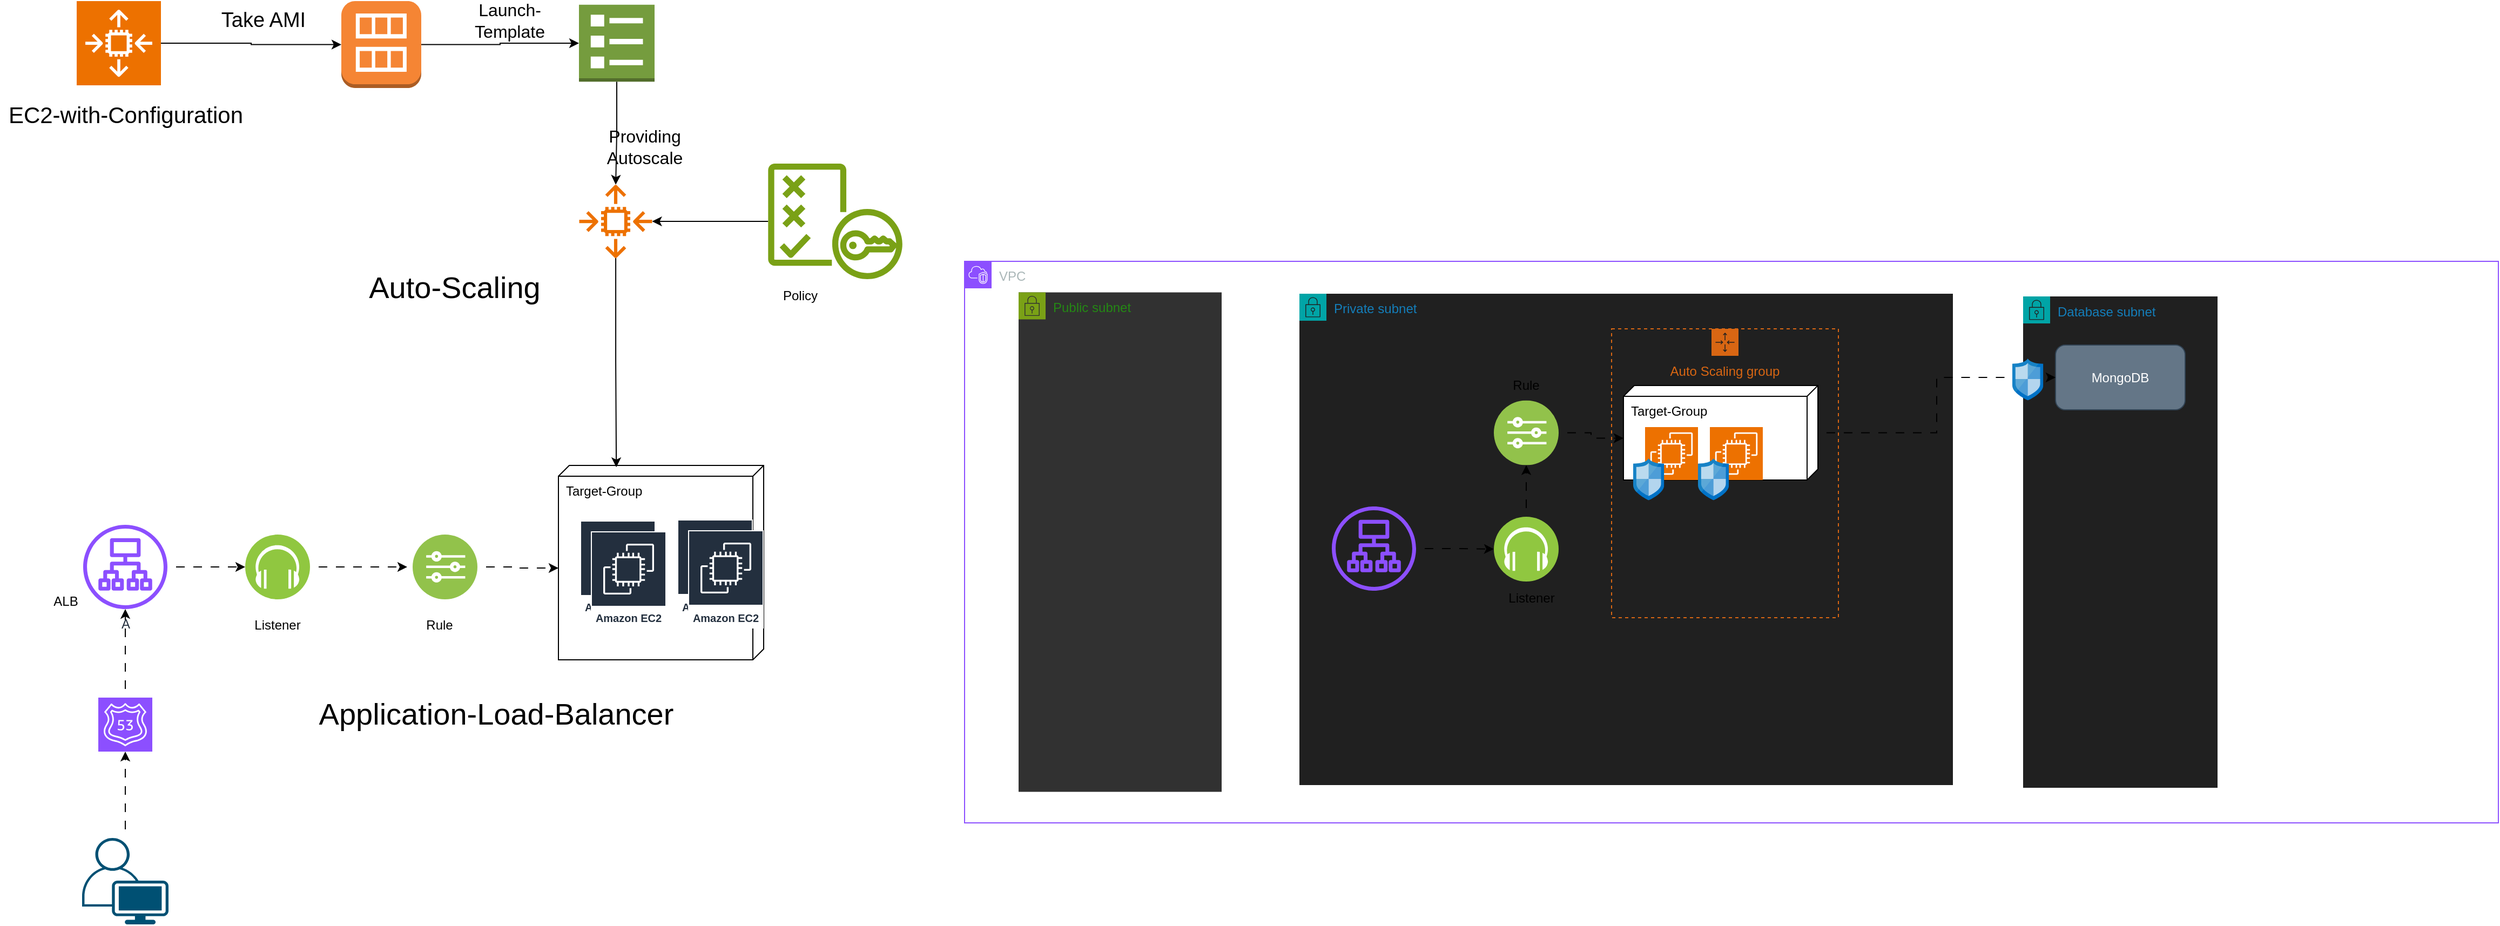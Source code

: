 <mxfile version="26.0.4">
  <diagram name="Page-1" id="gJzNKClEKYODoCD2Kje8">
    <mxGraphModel dx="3685" dy="1398" grid="1" gridSize="10" guides="1" tooltips="1" connect="1" arrows="1" fold="1" page="1" pageScale="1" pageWidth="850" pageHeight="1100" math="0" shadow="0">
      <root>
        <mxCell id="0" />
        <mxCell id="1" parent="0" />
        <mxCell id="RL5C8ATkSytU0IPgAak6-1" value="VPC" style="points=[[0,0],[0.25,0],[0.5,0],[0.75,0],[1,0],[1,0.25],[1,0.5],[1,0.75],[1,1],[0.75,1],[0.5,1],[0.25,1],[0,1],[0,0.75],[0,0.5],[0,0.25]];outlineConnect=0;gradientColor=none;html=1;whiteSpace=wrap;fontSize=12;fontStyle=0;container=1;pointerEvents=0;collapsible=0;recursiveResize=0;shape=mxgraph.aws4.group;grIcon=mxgraph.aws4.group_vpc2;strokeColor=#8C4FFF;fillColor=default;verticalAlign=top;align=left;spacingLeft=30;fontColor=#AAB7B8;dashed=0;" parent="1" vertex="1">
          <mxGeometry x="-138" y="291" width="1420" height="520" as="geometry" />
        </mxCell>
        <mxCell id="RL5C8ATkSytU0IPgAak6-2" value="Public subnet" style="points=[[0,0],[0.25,0],[0.5,0],[0.75,0],[1,0],[1,0.25],[1,0.5],[1,0.75],[1,1],[0.75,1],[0.5,1],[0.25,1],[0,1],[0,0.75],[0,0.5],[0,0.25]];outlineConnect=0;gradientColor=none;html=1;whiteSpace=wrap;fontSize=12;fontStyle=0;container=1;pointerEvents=0;collapsible=0;recursiveResize=0;shape=mxgraph.aws4.group;grIcon=mxgraph.aws4.group_security_group;grStroke=0;strokeColor=#7AA116;fillColor=#313131;verticalAlign=top;align=left;spacingLeft=30;fontColor=#248814;dashed=0;" parent="RL5C8ATkSytU0IPgAak6-1" vertex="1">
          <mxGeometry x="50" y="28.75" width="188" height="462.5" as="geometry" />
        </mxCell>
        <mxCell id="RL5C8ATkSytU0IPgAak6-4" value="Database&amp;nbsp;&lt;span style=&quot;background-color: transparent; color: light-dark(rgb(20, 126, 186), rgb(69, 160, 212));&quot;&gt;subnet&lt;/span&gt;" style="points=[[0,0],[0.25,0],[0.5,0],[0.75,0],[1,0],[1,0.25],[1,0.5],[1,0.75],[1,1],[0.75,1],[0.5,1],[0.25,1],[0,1],[0,0.75],[0,0.5],[0,0.25]];outlineConnect=0;gradientColor=none;html=1;whiteSpace=wrap;fontSize=12;fontStyle=0;container=1;pointerEvents=0;collapsible=0;recursiveResize=0;shape=mxgraph.aws4.group;grIcon=mxgraph.aws4.group_security_group;grStroke=0;strokeColor=#00A4A6;fillColor=#202020;verticalAlign=top;align=left;spacingLeft=30;fontColor=#147EBA;dashed=0;" parent="RL5C8ATkSytU0IPgAak6-1" vertex="1">
          <mxGeometry x="980" y="32.5" width="180" height="455" as="geometry" />
        </mxCell>
        <mxCell id="RL5C8ATkSytU0IPgAak6-9" value="MongoDB" style="rounded=1;whiteSpace=wrap;html=1;fillColor=#647687;strokeColor=#314354;fontColor=#ffffff;" parent="RL5C8ATkSytU0IPgAak6-4" vertex="1">
          <mxGeometry x="30" y="45" width="120" height="60" as="geometry" />
        </mxCell>
        <mxCell id="RL5C8ATkSytU0IPgAak6-3" value="Private subnet" style="points=[[0,0],[0.25,0],[0.5,0],[0.75,0],[1,0],[1,0.25],[1,0.5],[1,0.75],[1,1],[0.75,1],[0.5,1],[0.25,1],[0,1],[0,0.75],[0,0.5],[0,0.25]];outlineConnect=0;gradientColor=none;html=1;whiteSpace=wrap;fontSize=12;fontStyle=0;container=1;pointerEvents=0;collapsible=0;recursiveResize=0;shape=mxgraph.aws4.group;grIcon=mxgraph.aws4.group_security_group;grStroke=0;strokeColor=#00A4A6;fillColor=#202020;verticalAlign=top;align=left;spacingLeft=30;fontColor=#147EBA;dashed=0;" parent="RL5C8ATkSytU0IPgAak6-1" vertex="1">
          <mxGeometry x="310" y="30" width="605" height="455" as="geometry" />
        </mxCell>
        <mxCell id="RL5C8ATkSytU0IPgAak6-34" value="Auto Scaling group" style="points=[[0,0],[0.25,0],[0.5,0],[0.75,0],[1,0],[1,0.25],[1,0.5],[1,0.75],[1,1],[0.75,1],[0.5,1],[0.25,1],[0,1],[0,0.75],[0,0.5],[0,0.25]];outlineConnect=0;gradientColor=none;html=1;whiteSpace=wrap;fontSize=12;fontStyle=0;container=1;pointerEvents=0;collapsible=0;recursiveResize=0;shape=mxgraph.aws4.groupCenter;grIcon=mxgraph.aws4.group_auto_scaling_group;grStroke=1;strokeColor=#D86613;fillColor=none;verticalAlign=top;align=center;fontColor=#D86613;dashed=1;spacingTop=25;" parent="RL5C8ATkSytU0IPgAak6-3" vertex="1">
          <mxGeometry x="289" y="32.5" width="210" height="267.5" as="geometry" />
        </mxCell>
        <mxCell id="HGCeehTIU_0JuU_gGq3r-23" value="Target-Group" style="verticalAlign=top;align=left;shape=cube;size=10;direction=south;fontStyle=0;html=1;boundedLbl=1;spacingLeft=5;whiteSpace=wrap;" vertex="1" parent="RL5C8ATkSytU0IPgAak6-34">
          <mxGeometry x="11" y="52.5" width="180" height="87.5" as="geometry" />
        </mxCell>
        <mxCell id="HGCeehTIU_0JuU_gGq3r-26" value="" style="sketch=0;points=[[0,0,0],[0.25,0,0],[0.5,0,0],[0.75,0,0],[1,0,0],[0,1,0],[0.25,1,0],[0.5,1,0],[0.75,1,0],[1,1,0],[0,0.25,0],[0,0.5,0],[0,0.75,0],[1,0.25,0],[1,0.5,0],[1,0.75,0]];outlineConnect=0;fontColor=#232F3E;fillColor=#ED7100;strokeColor=#ffffff;dashed=0;verticalLabelPosition=bottom;verticalAlign=top;align=center;html=1;fontSize=12;fontStyle=0;aspect=fixed;shape=mxgraph.aws4.resourceIcon;resIcon=mxgraph.aws4.ec2;" vertex="1" parent="RL5C8ATkSytU0IPgAak6-34">
          <mxGeometry x="31" y="91" width="49" height="49" as="geometry" />
        </mxCell>
        <mxCell id="HGCeehTIU_0JuU_gGq3r-27" value="" style="sketch=0;points=[[0,0,0],[0.25,0,0],[0.5,0,0],[0.75,0,0],[1,0,0],[0,1,0],[0.25,1,0],[0.5,1,0],[0.75,1,0],[1,1,0],[0,0.25,0],[0,0.5,0],[0,0.75,0],[1,0.25,0],[1,0.5,0],[1,0.75,0]];outlineConnect=0;fontColor=#232F3E;fillColor=#ED7100;strokeColor=#ffffff;dashed=0;verticalLabelPosition=bottom;verticalAlign=top;align=center;html=1;fontSize=12;fontStyle=0;aspect=fixed;shape=mxgraph.aws4.resourceIcon;resIcon=mxgraph.aws4.ec2;" vertex="1" parent="RL5C8ATkSytU0IPgAak6-34">
          <mxGeometry x="91" y="91" width="49" height="49" as="geometry" />
        </mxCell>
        <mxCell id="HGCeehTIU_0JuU_gGq3r-37" value="" style="image;sketch=0;aspect=fixed;html=1;points=[];align=center;fontSize=12;image=img/lib/mscae/Network_Security_Groups_Classic.svg;" vertex="1" parent="RL5C8ATkSytU0IPgAak6-34">
          <mxGeometry x="20" y="120" width="28.68" height="38.75" as="geometry" />
        </mxCell>
        <mxCell id="HGCeehTIU_0JuU_gGq3r-38" value="" style="image;sketch=0;aspect=fixed;html=1;points=[];align=center;fontSize=12;image=img/lib/mscae/Network_Security_Groups_Classic.svg;" vertex="1" parent="RL5C8ATkSytU0IPgAak6-34">
          <mxGeometry x="80" y="120" width="28.68" height="38.75" as="geometry" />
        </mxCell>
        <mxCell id="HGCeehTIU_0JuU_gGq3r-35" style="edgeStyle=orthogonalEdgeStyle;rounded=0;orthogonalLoop=1;jettySize=auto;html=1;flowAnimation=1;" edge="1" parent="RL5C8ATkSytU0IPgAak6-3" source="HGCeehTIU_0JuU_gGq3r-30" target="HGCeehTIU_0JuU_gGq3r-28">
          <mxGeometry relative="1" as="geometry" />
        </mxCell>
        <mxCell id="HGCeehTIU_0JuU_gGq3r-30" value="" style="image;aspect=fixed;perimeter=ellipsePerimeter;html=1;align=center;shadow=0;dashed=0;fontColor=#4277BB;labelBackgroundColor=default;fontSize=12;spacingTop=3;image=img/lib/ibm/blockchain/event_listener.svg;" vertex="1" parent="RL5C8ATkSytU0IPgAak6-3">
          <mxGeometry x="180" y="206.5" width="60" height="60" as="geometry" />
        </mxCell>
        <mxCell id="HGCeehTIU_0JuU_gGq3r-28" value="" style="image;aspect=fixed;perimeter=ellipsePerimeter;html=1;align=center;shadow=0;dashed=0;fontColor=#4277BB;labelBackgroundColor=default;fontSize=12;spacingTop=3;image=img/lib/ibm/vpc/Rules.svg;" vertex="1" parent="RL5C8ATkSytU0IPgAak6-3">
          <mxGeometry x="180" y="98.75" width="60" height="60" as="geometry" />
        </mxCell>
        <mxCell id="HGCeehTIU_0JuU_gGq3r-31" value="Listener" style="text;html=1;align=center;verticalAlign=middle;whiteSpace=wrap;rounded=0;" vertex="1" parent="RL5C8ATkSytU0IPgAak6-3">
          <mxGeometry x="185" y="266.5" width="60" height="30" as="geometry" />
        </mxCell>
        <mxCell id="HGCeehTIU_0JuU_gGq3r-32" value="Rule" style="text;html=1;align=center;verticalAlign=middle;whiteSpace=wrap;rounded=0;" vertex="1" parent="RL5C8ATkSytU0IPgAak6-3">
          <mxGeometry x="180" y="70" width="60" height="30" as="geometry" />
        </mxCell>
        <mxCell id="HGCeehTIU_0JuU_gGq3r-36" style="edgeStyle=orthogonalEdgeStyle;rounded=0;orthogonalLoop=1;jettySize=auto;html=1;entryX=0;entryY=0;entryDx=48.75;entryDy=180;entryPerimeter=0;flowAnimation=1;" edge="1" parent="RL5C8ATkSytU0IPgAak6-3" source="HGCeehTIU_0JuU_gGq3r-28" target="HGCeehTIU_0JuU_gGq3r-23">
          <mxGeometry relative="1" as="geometry" />
        </mxCell>
        <mxCell id="HGCeehTIU_0JuU_gGq3r-39" style="edgeStyle=orthogonalEdgeStyle;rounded=0;orthogonalLoop=1;jettySize=auto;html=1;entryX=0;entryY=0.5;entryDx=0;entryDy=0;flowAnimation=1;" edge="1" parent="RL5C8ATkSytU0IPgAak6-3" source="RL5C8ATkSytU0IPgAak6-5" target="HGCeehTIU_0JuU_gGq3r-30">
          <mxGeometry relative="1" as="geometry" />
        </mxCell>
        <mxCell id="RL5C8ATkSytU0IPgAak6-5" value="" style="sketch=0;outlineConnect=0;fontColor=#232F3E;gradientColor=none;fillColor=#8C4FFF;strokeColor=none;dashed=0;verticalLabelPosition=bottom;verticalAlign=top;align=center;html=1;fontSize=12;fontStyle=0;aspect=fixed;pointerEvents=1;shape=mxgraph.aws4.application_load_balancer;" parent="RL5C8ATkSytU0IPgAak6-3" vertex="1">
          <mxGeometry x="30" y="197" width="78" height="78" as="geometry" />
        </mxCell>
        <mxCell id="HGCeehTIU_0JuU_gGq3r-40" style="edgeStyle=orthogonalEdgeStyle;rounded=0;orthogonalLoop=1;jettySize=auto;html=1;entryX=0;entryY=0.5;entryDx=0;entryDy=0;flowAnimation=1;" edge="1" parent="RL5C8ATkSytU0IPgAak6-1" source="HGCeehTIU_0JuU_gGq3r-23" target="RL5C8ATkSytU0IPgAak6-9">
          <mxGeometry relative="1" as="geometry" />
        </mxCell>
        <mxCell id="HGCeehTIU_0JuU_gGq3r-41" value="" style="image;sketch=0;aspect=fixed;html=1;points=[];align=center;fontSize=12;image=img/lib/mscae/Network_Security_Groups_Classic.svg;" vertex="1" parent="RL5C8ATkSytU0IPgAak6-1">
          <mxGeometry x="970" y="90" width="28.68" height="38.75" as="geometry" />
        </mxCell>
        <mxCell id="RL5C8ATkSytU0IPgAak6-38" style="edgeStyle=orthogonalEdgeStyle;rounded=0;orthogonalLoop=1;jettySize=auto;html=1;entryX=0;entryY=0.5;entryDx=0;entryDy=0;flowAnimation=1;" parent="1" source="RL5C8ATkSytU0IPgAak6-35" target="RL5C8ATkSytU0IPgAak6-37" edge="1">
          <mxGeometry relative="1" as="geometry" />
        </mxCell>
        <mxCell id="RL5C8ATkSytU0IPgAak6-35" value="A" style="sketch=0;outlineConnect=0;fontColor=#232F3E;gradientColor=none;fillColor=#8C4FFF;strokeColor=none;dashed=0;verticalLabelPosition=bottom;verticalAlign=top;align=center;html=1;fontSize=12;fontStyle=0;aspect=fixed;pointerEvents=1;shape=mxgraph.aws4.application_load_balancer;" parent="1" vertex="1">
          <mxGeometry x="-954" y="535" width="78" height="78" as="geometry" />
        </mxCell>
        <mxCell id="RL5C8ATkSytU0IPgAak6-36" value="" style="image;aspect=fixed;perimeter=ellipsePerimeter;html=1;align=center;shadow=0;dashed=0;fontColor=#4277BB;labelBackgroundColor=default;fontSize=12;spacingTop=3;image=img/lib/ibm/vpc/Rules.svg;" parent="1" vertex="1">
          <mxGeometry x="-649" y="544" width="60" height="60" as="geometry" />
        </mxCell>
        <mxCell id="RL5C8ATkSytU0IPgAak6-39" style="edgeStyle=orthogonalEdgeStyle;rounded=0;orthogonalLoop=1;jettySize=auto;html=1;flowAnimation=1;" parent="1" source="RL5C8ATkSytU0IPgAak6-37" edge="1">
          <mxGeometry relative="1" as="geometry">
            <mxPoint x="-654" y="574" as="targetPoint" />
          </mxGeometry>
        </mxCell>
        <mxCell id="RL5C8ATkSytU0IPgAak6-37" value="" style="image;aspect=fixed;perimeter=ellipsePerimeter;html=1;align=center;shadow=0;dashed=0;fontColor=#4277BB;labelBackgroundColor=default;fontSize=12;spacingTop=3;image=img/lib/ibm/blockchain/event_listener.svg;" parent="1" vertex="1">
          <mxGeometry x="-804" y="544" width="60" height="60" as="geometry" />
        </mxCell>
        <mxCell id="RL5C8ATkSytU0IPgAak6-40" value="Target-Group" style="verticalAlign=top;align=left;shape=cube;size=10;direction=south;fontStyle=0;html=1;boundedLbl=1;spacingLeft=5;whiteSpace=wrap;" parent="1" vertex="1">
          <mxGeometry x="-514" y="480" width="190" height="180" as="geometry" />
        </mxCell>
        <mxCell id="RL5C8ATkSytU0IPgAak6-42" value="Amazon EC2" style="sketch=0;outlineConnect=0;fontColor=#232F3E;gradientColor=none;strokeColor=#ffffff;fillColor=#232F3E;dashed=0;verticalLabelPosition=middle;verticalAlign=bottom;align=center;html=1;whiteSpace=wrap;fontSize=10;fontStyle=1;spacing=3;shape=mxgraph.aws4.productIcon;prIcon=mxgraph.aws4.ec2;" parent="1" vertex="1">
          <mxGeometry x="-494" y="531" width="70" height="90" as="geometry" />
        </mxCell>
        <mxCell id="RL5C8ATkSytU0IPgAak6-43" value="Amazon EC2" style="sketch=0;outlineConnect=0;fontColor=#232F3E;gradientColor=none;strokeColor=#ffffff;fillColor=#232F3E;dashed=0;verticalLabelPosition=middle;verticalAlign=bottom;align=center;html=1;whiteSpace=wrap;fontSize=10;fontStyle=1;spacing=3;shape=mxgraph.aws4.productIcon;prIcon=mxgraph.aws4.ec2;" parent="1" vertex="1">
          <mxGeometry x="-404" y="530" width="70" height="91" as="geometry" />
        </mxCell>
        <mxCell id="RL5C8ATkSytU0IPgAak6-44" style="edgeStyle=orthogonalEdgeStyle;rounded=0;orthogonalLoop=1;jettySize=auto;html=1;entryX=0;entryY=0;entryDx=95;entryDy=190;entryPerimeter=0;flowAnimation=1;" parent="1" source="RL5C8ATkSytU0IPgAak6-36" target="RL5C8ATkSytU0IPgAak6-40" edge="1">
          <mxGeometry relative="1" as="geometry" />
        </mxCell>
        <mxCell id="RL5C8ATkSytU0IPgAak6-45" value="ALB" style="text;html=1;align=center;verticalAlign=middle;whiteSpace=wrap;rounded=0;" parent="1" vertex="1">
          <mxGeometry x="-1000" y="591" width="60" height="30" as="geometry" />
        </mxCell>
        <mxCell id="RL5C8ATkSytU0IPgAak6-46" value="Listener" style="text;html=1;align=center;verticalAlign=middle;whiteSpace=wrap;rounded=0;" parent="1" vertex="1">
          <mxGeometry x="-804" y="613" width="60" height="30" as="geometry" />
        </mxCell>
        <mxCell id="RL5C8ATkSytU0IPgAak6-47" value="Rule" style="text;html=1;align=center;verticalAlign=middle;whiteSpace=wrap;rounded=0;" parent="1" vertex="1">
          <mxGeometry x="-654" y="613" width="60" height="30" as="geometry" />
        </mxCell>
        <mxCell id="RL5C8ATkSytU0IPgAak6-48" value="" style="points=[[0.35,0,0],[0.98,0.51,0],[1,0.71,0],[0.67,1,0],[0,0.795,0],[0,0.65,0]];verticalLabelPosition=bottom;sketch=0;html=1;verticalAlign=top;aspect=fixed;align=center;pointerEvents=1;shape=mxgraph.cisco19.user;fillColor=#005073;strokeColor=none;" parent="1" vertex="1">
          <mxGeometry x="-955" y="825" width="80" height="80" as="geometry" />
        </mxCell>
        <mxCell id="RL5C8ATkSytU0IPgAak6-51" style="edgeStyle=orthogonalEdgeStyle;rounded=0;orthogonalLoop=1;jettySize=auto;html=1;flowAnimation=1;" parent="1" source="RL5C8ATkSytU0IPgAak6-49" target="RL5C8ATkSytU0IPgAak6-35" edge="1">
          <mxGeometry relative="1" as="geometry" />
        </mxCell>
        <mxCell id="RL5C8ATkSytU0IPgAak6-49" value="" style="sketch=0;points=[[0,0,0],[0.25,0,0],[0.5,0,0],[0.75,0,0],[1,0,0],[0,1,0],[0.25,1,0],[0.5,1,0],[0.75,1,0],[1,1,0],[0,0.25,0],[0,0.5,0],[0,0.75,0],[1,0.25,0],[1,0.5,0],[1,0.75,0]];outlineConnect=0;fontColor=#232F3E;fillColor=#8C4FFF;strokeColor=#ffffff;dashed=0;verticalLabelPosition=bottom;verticalAlign=top;align=center;html=1;fontSize=12;fontStyle=0;aspect=fixed;shape=mxgraph.aws4.resourceIcon;resIcon=mxgraph.aws4.route_53;" parent="1" vertex="1">
          <mxGeometry x="-940" y="695" width="50" height="50" as="geometry" />
        </mxCell>
        <mxCell id="RL5C8ATkSytU0IPgAak6-50" style="edgeStyle=orthogonalEdgeStyle;rounded=0;orthogonalLoop=1;jettySize=auto;html=1;entryX=0.5;entryY=1;entryDx=0;entryDy=0;entryPerimeter=0;flowAnimation=1;" parent="1" source="RL5C8ATkSytU0IPgAak6-48" target="RL5C8ATkSytU0IPgAak6-49" edge="1">
          <mxGeometry relative="1" as="geometry" />
        </mxCell>
        <mxCell id="HGCeehTIU_0JuU_gGq3r-5" style="edgeStyle=orthogonalEdgeStyle;rounded=0;orthogonalLoop=1;jettySize=auto;html=1;" edge="1" parent="1" source="HGCeehTIU_0JuU_gGq3r-1" target="HGCeehTIU_0JuU_gGq3r-3">
          <mxGeometry relative="1" as="geometry" />
        </mxCell>
        <mxCell id="HGCeehTIU_0JuU_gGq3r-1" value="" style="sketch=0;points=[[0,0,0],[0.25,0,0],[0.5,0,0],[0.75,0,0],[1,0,0],[0,1,0],[0.25,1,0],[0.5,1,0],[0.75,1,0],[1,1,0],[0,0.25,0],[0,0.5,0],[0,0.75,0],[1,0.25,0],[1,0.5,0],[1,0.75,0]];outlineConnect=0;fontColor=#232F3E;fillColor=#ED7100;strokeColor=#ffffff;dashed=0;verticalLabelPosition=bottom;verticalAlign=top;align=center;html=1;fontSize=12;fontStyle=0;aspect=fixed;shape=mxgraph.aws4.resourceIcon;resIcon=mxgraph.aws4.auto_scaling2;" vertex="1" parent="1">
          <mxGeometry x="-960" y="50" width="78" height="78" as="geometry" />
        </mxCell>
        <mxCell id="HGCeehTIU_0JuU_gGq3r-3" value="" style="outlineConnect=0;dashed=0;verticalLabelPosition=bottom;verticalAlign=top;align=center;html=1;shape=mxgraph.aws3.ami;fillColor=#F58534;gradientColor=none;" vertex="1" parent="1">
          <mxGeometry x="-715" y="50" width="74" height="80.5" as="geometry" />
        </mxCell>
        <mxCell id="HGCeehTIU_0JuU_gGq3r-4" value="&lt;font style=&quot;font-size: 21px;&quot;&gt;EC2-with-Configuration&lt;/font&gt;" style="text;html=1;align=center;verticalAlign=middle;whiteSpace=wrap;rounded=0;" vertex="1" parent="1">
          <mxGeometry x="-1030.5" y="140" width="231" height="30" as="geometry" />
        </mxCell>
        <mxCell id="HGCeehTIU_0JuU_gGq3r-6" value="&lt;font style=&quot;font-size: 19px;&quot;&gt;Take AMI&lt;/font&gt;" style="text;html=1;align=center;verticalAlign=middle;whiteSpace=wrap;rounded=0;" vertex="1" parent="1">
          <mxGeometry x="-850" y="53.38" width="126" height="30" as="geometry" />
        </mxCell>
        <mxCell id="HGCeehTIU_0JuU_gGq3r-11" style="edgeStyle=orthogonalEdgeStyle;rounded=0;orthogonalLoop=1;jettySize=auto;html=1;" edge="1" parent="1" source="HGCeehTIU_0JuU_gGq3r-7" target="HGCeehTIU_0JuU_gGq3r-10">
          <mxGeometry relative="1" as="geometry" />
        </mxCell>
        <mxCell id="HGCeehTIU_0JuU_gGq3r-7" value="" style="outlineConnect=0;dashed=0;verticalLabelPosition=bottom;verticalAlign=top;align=center;html=1;shape=mxgraph.aws3.template;fillColor=#759C3E;gradientColor=none;" vertex="1" parent="1">
          <mxGeometry x="-495" y="53.38" width="70" height="71.25" as="geometry" />
        </mxCell>
        <mxCell id="HGCeehTIU_0JuU_gGq3r-9" style="edgeStyle=orthogonalEdgeStyle;rounded=0;orthogonalLoop=1;jettySize=auto;html=1;entryX=0;entryY=0.5;entryDx=0;entryDy=0;entryPerimeter=0;" edge="1" parent="1" source="HGCeehTIU_0JuU_gGq3r-3" target="HGCeehTIU_0JuU_gGq3r-7">
          <mxGeometry relative="1" as="geometry" />
        </mxCell>
        <mxCell id="HGCeehTIU_0JuU_gGq3r-10" value="" style="sketch=0;outlineConnect=0;fontColor=#232F3E;gradientColor=none;fillColor=#ED7100;strokeColor=none;dashed=0;verticalLabelPosition=bottom;verticalAlign=top;align=center;html=1;fontSize=12;fontStyle=0;aspect=fixed;pointerEvents=1;shape=mxgraph.aws4.auto_scaling2;" vertex="1" parent="1">
          <mxGeometry x="-495" y="220" width="68" height="68" as="geometry" />
        </mxCell>
        <mxCell id="HGCeehTIU_0JuU_gGq3r-17" style="edgeStyle=orthogonalEdgeStyle;rounded=0;orthogonalLoop=1;jettySize=auto;html=1;" edge="1" parent="1" source="HGCeehTIU_0JuU_gGq3r-12" target="HGCeehTIU_0JuU_gGq3r-10">
          <mxGeometry relative="1" as="geometry" />
        </mxCell>
        <mxCell id="HGCeehTIU_0JuU_gGq3r-12" value="" style="sketch=0;outlineConnect=0;fontColor=#232F3E;gradientColor=none;fillColor=#7AA116;strokeColor=none;dashed=0;verticalLabelPosition=bottom;verticalAlign=top;align=center;html=1;fontSize=12;fontStyle=0;aspect=fixed;pointerEvents=1;shape=mxgraph.aws4.policy;" vertex="1" parent="1">
          <mxGeometry x="-320" y="200.5" width="124.57" height="107" as="geometry" />
        </mxCell>
        <mxCell id="HGCeehTIU_0JuU_gGq3r-14" value="&lt;font style=&quot;font-size: 16px;&quot;&gt;Launch-Template&lt;/font&gt;" style="text;html=1;align=center;verticalAlign=middle;whiteSpace=wrap;rounded=0;" vertex="1" parent="1">
          <mxGeometry x="-589" y="53.38" width="60" height="30" as="geometry" />
        </mxCell>
        <mxCell id="HGCeehTIU_0JuU_gGq3r-16" value="&lt;font style=&quot;font-size: 16px;&quot;&gt;Providing Autoscale&lt;/font&gt;" style="text;html=1;align=center;verticalAlign=middle;whiteSpace=wrap;rounded=0;" vertex="1" parent="1">
          <mxGeometry x="-464" y="170" width="60" height="30" as="geometry" />
        </mxCell>
        <mxCell id="HGCeehTIU_0JuU_gGq3r-18" value="Policy" style="text;html=1;align=center;verticalAlign=middle;whiteSpace=wrap;rounded=0;" vertex="1" parent="1">
          <mxGeometry x="-320" y="307.5" width="60" height="30" as="geometry" />
        </mxCell>
        <mxCell id="HGCeehTIU_0JuU_gGq3r-19" style="edgeStyle=orthogonalEdgeStyle;rounded=0;orthogonalLoop=1;jettySize=auto;html=1;entryX=0.009;entryY=0.718;entryDx=0;entryDy=0;entryPerimeter=0;" edge="1" parent="1" source="HGCeehTIU_0JuU_gGq3r-10" target="RL5C8ATkSytU0IPgAak6-40">
          <mxGeometry relative="1" as="geometry" />
        </mxCell>
        <mxCell id="HGCeehTIU_0JuU_gGq3r-20" value="&lt;font style=&quot;font-size: 28px;&quot;&gt;Auto-Scaling&lt;/font&gt;" style="text;html=1;align=center;verticalAlign=middle;whiteSpace=wrap;rounded=0;strokeWidth=7;" vertex="1" parent="1">
          <mxGeometry x="-700" y="300" width="180" height="30" as="geometry" />
        </mxCell>
        <mxCell id="HGCeehTIU_0JuU_gGq3r-21" value="&lt;font style=&quot;font-size: 28px;&quot;&gt;Application-Load-Balancer&lt;/font&gt;" style="text;html=1;align=center;verticalAlign=middle;whiteSpace=wrap;rounded=0;strokeWidth=7;" vertex="1" parent="1">
          <mxGeometry x="-804" y="695" width="465" height="30" as="geometry" />
        </mxCell>
        <mxCell id="HGCeehTIU_0JuU_gGq3r-24" value="Amazon EC2" style="sketch=0;outlineConnect=0;fontColor=#232F3E;gradientColor=none;strokeColor=#ffffff;fillColor=#232F3E;dashed=0;verticalLabelPosition=middle;verticalAlign=bottom;align=center;html=1;whiteSpace=wrap;fontSize=10;fontStyle=1;spacing=3;shape=mxgraph.aws4.productIcon;prIcon=mxgraph.aws4.ec2;" vertex="1" parent="1">
          <mxGeometry x="-484" y="541" width="70" height="90" as="geometry" />
        </mxCell>
        <mxCell id="HGCeehTIU_0JuU_gGq3r-25" value="Amazon EC2" style="sketch=0;outlineConnect=0;fontColor=#232F3E;gradientColor=none;strokeColor=#ffffff;fillColor=#232F3E;dashed=0;verticalLabelPosition=middle;verticalAlign=bottom;align=center;html=1;whiteSpace=wrap;fontSize=10;fontStyle=1;spacing=3;shape=mxgraph.aws4.productIcon;prIcon=mxgraph.aws4.ec2;" vertex="1" parent="1">
          <mxGeometry x="-394" y="540" width="70" height="91" as="geometry" />
        </mxCell>
      </root>
    </mxGraphModel>
  </diagram>
</mxfile>
